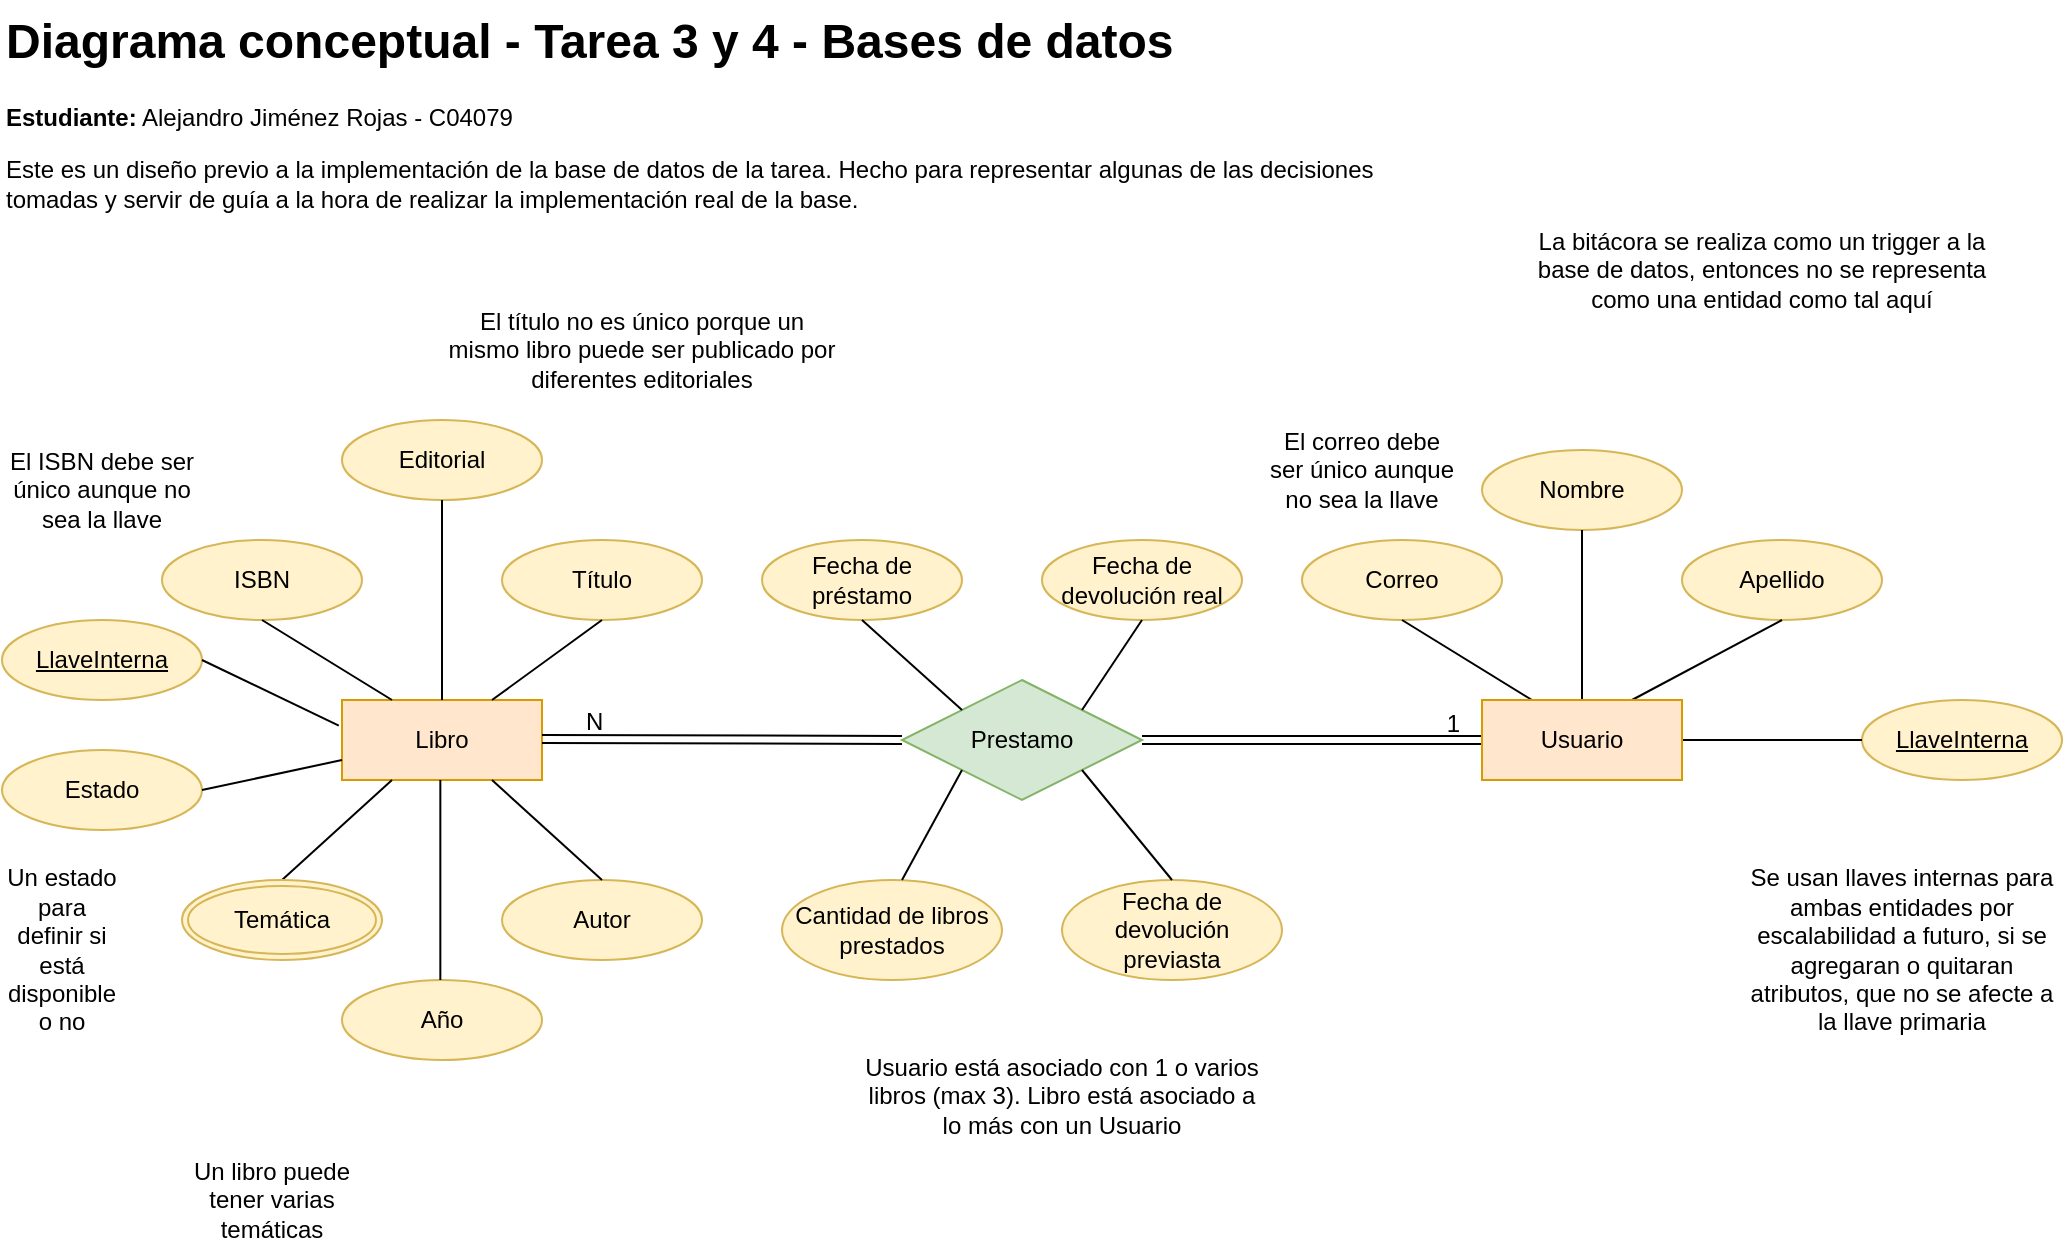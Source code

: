 <mxfile version="27.0.9">
  <diagram name="Page-1" id="y3uzj-wv3QpUt4oF7xZw">
    <mxGraphModel dx="1042" dy="626" grid="1" gridSize="10" guides="1" tooltips="1" connect="1" arrows="1" fold="1" page="1" pageScale="1" pageWidth="1100" pageHeight="850" math="0" shadow="0">
      <root>
        <mxCell id="0" />
        <mxCell id="1" parent="0" />
        <mxCell id="PjssF5-x1hBXrWL6VNME-1" value="ISBN" style="ellipse;whiteSpace=wrap;html=1;align=center;fillColor=#fff2cc;strokeColor=#d6b656;" parent="1" vertex="1">
          <mxGeometry x="100" y="280" width="100" height="40" as="geometry" />
        </mxCell>
        <mxCell id="PjssF5-x1hBXrWL6VNME-2" value="Libro" style="whiteSpace=wrap;html=1;align=center;fillColor=#ffe6cc;strokeColor=#d79b00;" parent="1" vertex="1">
          <mxGeometry x="190" y="360" width="100" height="40" as="geometry" />
        </mxCell>
        <mxCell id="PjssF5-x1hBXrWL6VNME-5" value="&lt;h1 style=&quot;margin-top: 0px;&quot;&gt;Diagrama conceptual - Tarea 3 y 4 - Bases de datos&lt;/h1&gt;&lt;p&gt;&lt;b&gt;Estudiante:&lt;/b&gt; Alejandro Jiménez Rojas - C04079&lt;/p&gt;&lt;p&gt;Este es un diseño previo a la implementación de la base de datos de la tarea. Hecho para representar algunas de las decisiones tomadas y servir de guía a la hora de realizar la implementación real de la base.&lt;/p&gt;" style="text;html=1;whiteSpace=wrap;overflow=hidden;rounded=0;" parent="1" vertex="1">
          <mxGeometry x="20" y="10" width="700" height="140" as="geometry" />
        </mxCell>
        <mxCell id="PjssF5-x1hBXrWL6VNME-6" value="Título" style="ellipse;whiteSpace=wrap;html=1;align=center;fillColor=#fff2cc;strokeColor=#d6b656;" parent="1" vertex="1">
          <mxGeometry x="270" y="280" width="100" height="40" as="geometry" />
        </mxCell>
        <mxCell id="PjssF5-x1hBXrWL6VNME-8" value="Autor" style="ellipse;whiteSpace=wrap;html=1;align=center;fillColor=#fff2cc;strokeColor=#d6b656;" parent="1" vertex="1">
          <mxGeometry x="270" y="450" width="100" height="40" as="geometry" />
        </mxCell>
        <mxCell id="PjssF5-x1hBXrWL6VNME-9" value="LlaveInterna" style="ellipse;whiteSpace=wrap;html=1;align=center;fontStyle=4;fillColor=#fff2cc;strokeColor=#d6b656;" parent="1" vertex="1">
          <mxGeometry x="20" y="320" width="100" height="40" as="geometry" />
        </mxCell>
        <mxCell id="PjssF5-x1hBXrWL6VNME-10" value="Editorial" style="ellipse;whiteSpace=wrap;html=1;align=center;fillColor=#fff2cc;strokeColor=#d6b656;" parent="1" vertex="1">
          <mxGeometry x="190" y="220" width="100" height="40" as="geometry" />
        </mxCell>
        <mxCell id="PjssF5-x1hBXrWL6VNME-12" value="" style="endArrow=none;html=1;rounded=0;exitX=1;exitY=0.5;exitDx=0;exitDy=0;entryX=-0.016;entryY=0.32;entryDx=0;entryDy=0;entryPerimeter=0;" parent="1" source="PjssF5-x1hBXrWL6VNME-9" target="PjssF5-x1hBXrWL6VNME-2" edge="1">
          <mxGeometry relative="1" as="geometry">
            <mxPoint x="160" y="380" as="sourcePoint" />
            <mxPoint x="190" y="380" as="targetPoint" />
          </mxGeometry>
        </mxCell>
        <mxCell id="PjssF5-x1hBXrWL6VNME-13" value="" style="endArrow=none;html=1;rounded=0;exitX=0.5;exitY=0;exitDx=0;exitDy=0;entryX=0.25;entryY=1;entryDx=0;entryDy=0;" parent="1" target="PjssF5-x1hBXrWL6VNME-2" edge="1">
          <mxGeometry relative="1" as="geometry">
            <mxPoint x="160" y="450" as="sourcePoint" />
            <mxPoint x="310" y="420" as="targetPoint" />
          </mxGeometry>
        </mxCell>
        <mxCell id="PjssF5-x1hBXrWL6VNME-14" value="" style="endArrow=none;html=1;rounded=0;entryX=0.25;entryY=0;entryDx=0;entryDy=0;" parent="1" target="PjssF5-x1hBXrWL6VNME-2" edge="1">
          <mxGeometry relative="1" as="geometry">
            <mxPoint x="150" y="320" as="sourcePoint" />
            <mxPoint x="310" y="320" as="targetPoint" />
          </mxGeometry>
        </mxCell>
        <mxCell id="PjssF5-x1hBXrWL6VNME-15" value="" style="endArrow=none;html=1;rounded=0;entryX=0.5;entryY=0;entryDx=0;entryDy=0;" parent="1" target="PjssF5-x1hBXrWL6VNME-2" edge="1">
          <mxGeometry relative="1" as="geometry">
            <mxPoint x="240" y="260" as="sourcePoint" />
            <mxPoint x="400" y="260" as="targetPoint" />
          </mxGeometry>
        </mxCell>
        <mxCell id="PjssF5-x1hBXrWL6VNME-16" value="" style="endArrow=none;html=1;rounded=0;entryX=0.5;entryY=1;entryDx=0;entryDy=0;exitX=0.75;exitY=0;exitDx=0;exitDy=0;" parent="1" source="PjssF5-x1hBXrWL6VNME-2" target="PjssF5-x1hBXrWL6VNME-6" edge="1">
          <mxGeometry relative="1" as="geometry">
            <mxPoint x="220" y="330" as="sourcePoint" />
            <mxPoint x="380" y="330" as="targetPoint" />
          </mxGeometry>
        </mxCell>
        <mxCell id="PjssF5-x1hBXrWL6VNME-17" value="" style="endArrow=none;html=1;rounded=0;entryX=0.5;entryY=0;entryDx=0;entryDy=0;exitX=0.75;exitY=1;exitDx=0;exitDy=0;" parent="1" source="PjssF5-x1hBXrWL6VNME-2" target="PjssF5-x1hBXrWL6VNME-8" edge="1">
          <mxGeometry relative="1" as="geometry">
            <mxPoint x="200" y="410" as="sourcePoint" />
            <mxPoint x="360" y="410" as="targetPoint" />
          </mxGeometry>
        </mxCell>
        <mxCell id="PjssF5-x1hBXrWL6VNME-18" value="LlaveInterna" style="ellipse;whiteSpace=wrap;html=1;align=center;fontStyle=4;fillColor=#fff2cc;strokeColor=#d6b656;" parent="1" vertex="1">
          <mxGeometry x="950" y="360" width="100" height="40" as="geometry" />
        </mxCell>
        <mxCell id="PjssF5-x1hBXrWL6VNME-19" value="Correo" style="ellipse;whiteSpace=wrap;html=1;align=center;fillColor=#fff2cc;strokeColor=#d6b656;" parent="1" vertex="1">
          <mxGeometry x="670" y="280" width="100" height="40" as="geometry" />
        </mxCell>
        <mxCell id="PjssF5-x1hBXrWL6VNME-20" value="Nombre" style="ellipse;whiteSpace=wrap;html=1;align=center;fillColor=#fff2cc;strokeColor=#d6b656;" parent="1" vertex="1">
          <mxGeometry x="760" y="235" width="100" height="40" as="geometry" />
        </mxCell>
        <mxCell id="PjssF5-x1hBXrWL6VNME-21" value="Apellido" style="ellipse;whiteSpace=wrap;html=1;align=center;fillColor=#fff2cc;strokeColor=#d6b656;" parent="1" vertex="1">
          <mxGeometry x="860" y="280" width="100" height="40" as="geometry" />
        </mxCell>
        <mxCell id="PjssF5-x1hBXrWL6VNME-22" value="La bitácora se realiza como un trigger a la base de datos, entonces no se representa como una entidad como tal aquí" style="text;html=1;align=center;verticalAlign=middle;whiteSpace=wrap;rounded=0;" parent="1" vertex="1">
          <mxGeometry x="780" y="110" width="240" height="70" as="geometry" />
        </mxCell>
        <mxCell id="PjssF5-x1hBXrWL6VNME-23" value="" style="endArrow=none;html=1;rounded=0;entryX=0.25;entryY=0;entryDx=0;entryDy=0;exitX=0.5;exitY=1;exitDx=0;exitDy=0;" parent="1" source="PjssF5-x1hBXrWL6VNME-19" target="PjssF5-x1hBXrWL6VNME-3" edge="1">
          <mxGeometry relative="1" as="geometry">
            <mxPoint x="620" y="320" as="sourcePoint" />
            <mxPoint x="780" y="320" as="targetPoint" />
          </mxGeometry>
        </mxCell>
        <mxCell id="PjssF5-x1hBXrWL6VNME-24" value="" style="endArrow=none;html=1;rounded=0;entryX=0.5;entryY=0;entryDx=0;entryDy=0;exitX=0.5;exitY=1;exitDx=0;exitDy=0;" parent="1" source="PjssF5-x1hBXrWL6VNME-20" target="PjssF5-x1hBXrWL6VNME-3" edge="1">
          <mxGeometry relative="1" as="geometry">
            <mxPoint x="710" y="270" as="sourcePoint" />
            <mxPoint x="870" y="270" as="targetPoint" />
          </mxGeometry>
        </mxCell>
        <mxCell id="PjssF5-x1hBXrWL6VNME-25" value="" style="endArrow=none;html=1;rounded=0;entryX=0.5;entryY=1;entryDx=0;entryDy=0;exitX=0.75;exitY=0;exitDx=0;exitDy=0;" parent="1" source="PjssF5-x1hBXrWL6VNME-3" target="PjssF5-x1hBXrWL6VNME-21" edge="1">
          <mxGeometry relative="1" as="geometry">
            <mxPoint x="750" y="360" as="sourcePoint" />
            <mxPoint x="910" y="360" as="targetPoint" />
          </mxGeometry>
        </mxCell>
        <mxCell id="PjssF5-x1hBXrWL6VNME-26" value="" style="endArrow=none;html=1;rounded=0;entryX=0;entryY=0.5;entryDx=0;entryDy=0;" parent="1" source="PjssF5-x1hBXrWL6VNME-3" target="PjssF5-x1hBXrWL6VNME-18" edge="1">
          <mxGeometry relative="1" as="geometry">
            <mxPoint x="780" y="380" as="sourcePoint" />
            <mxPoint x="860" y="380" as="targetPoint" />
          </mxGeometry>
        </mxCell>
        <mxCell id="PjssF5-x1hBXrWL6VNME-27" value="El correo debe ser único aunque no sea la llave" style="text;html=1;align=center;verticalAlign=middle;whiteSpace=wrap;rounded=0;" parent="1" vertex="1">
          <mxGeometry x="650" y="230" width="100" height="30" as="geometry" />
        </mxCell>
        <mxCell id="PjssF5-x1hBXrWL6VNME-28" value="Se usan llaves internas para ambas entidades por escalabilidad a futuro, si se agregaran o quitaran atributos, que no se afecte a la llave primaria" style="text;html=1;align=center;verticalAlign=middle;whiteSpace=wrap;rounded=0;" parent="1" vertex="1">
          <mxGeometry x="890" y="440" width="160" height="90" as="geometry" />
        </mxCell>
        <mxCell id="PjssF5-x1hBXrWL6VNME-29" value="El ISBN debe ser único aunque no sea la llave" style="text;html=1;align=center;verticalAlign=middle;whiteSpace=wrap;rounded=0;" parent="1" vertex="1">
          <mxGeometry x="20" y="240" width="100" height="30" as="geometry" />
        </mxCell>
        <mxCell id="PjssF5-x1hBXrWL6VNME-30" value="Temática" style="ellipse;shape=doubleEllipse;margin=3;whiteSpace=wrap;html=1;align=center;fillColor=#fff2cc;strokeColor=#d6b656;" parent="1" vertex="1">
          <mxGeometry x="110" y="450" width="100" height="40" as="geometry" />
        </mxCell>
        <mxCell id="PjssF5-x1hBXrWL6VNME-31" value="Un libro puede tener varias temáticas" style="text;html=1;align=center;verticalAlign=middle;whiteSpace=wrap;rounded=0;" parent="1" vertex="1">
          <mxGeometry x="100" y="590" width="110" height="40" as="geometry" />
        </mxCell>
        <mxCell id="PjssF5-x1hBXrWL6VNME-32" value="El título no es único porque un mismo libro puede ser publicado por diferentes editoriales" style="text;html=1;align=center;verticalAlign=middle;whiteSpace=wrap;rounded=0;" parent="1" vertex="1">
          <mxGeometry x="240" y="170" width="200" height="30" as="geometry" />
        </mxCell>
        <mxCell id="PjssF5-x1hBXrWL6VNME-33" value="" style="shape=link;html=1;rounded=0;entryX=0;entryY=0.5;entryDx=0;entryDy=0;" parent="1" source="PjssF5-x1hBXrWL6VNME-36" target="PjssF5-x1hBXrWL6VNME-3" edge="1">
          <mxGeometry relative="1" as="geometry">
            <mxPoint x="290" y="379.5" as="sourcePoint" />
            <mxPoint x="450" y="379.5" as="targetPoint" />
          </mxGeometry>
        </mxCell>
        <mxCell id="PjssF5-x1hBXrWL6VNME-35" value="1" style="resizable=0;html=1;whiteSpace=wrap;align=right;verticalAlign=bottom;" parent="PjssF5-x1hBXrWL6VNME-33" connectable="0" vertex="1">
          <mxGeometry x="1" relative="1" as="geometry">
            <mxPoint x="-10" as="offset" />
          </mxGeometry>
        </mxCell>
        <mxCell id="PjssF5-x1hBXrWL6VNME-37" value="Usuario está asociado con 1 o varios libros (max 3). Libro está asociado a lo más con un Usuario" style="text;html=1;align=center;verticalAlign=middle;whiteSpace=wrap;rounded=0;" parent="1" vertex="1">
          <mxGeometry x="450" y="510" width="200" height="95" as="geometry" />
        </mxCell>
        <mxCell id="PjssF5-x1hBXrWL6VNME-38" value="Fecha de préstamo" style="ellipse;whiteSpace=wrap;html=1;align=center;fillColor=#fff2cc;strokeColor=#d6b656;" parent="1" vertex="1">
          <mxGeometry x="400" y="280" width="100" height="40" as="geometry" />
        </mxCell>
        <mxCell id="PjssF5-x1hBXrWL6VNME-39" value="Fecha de devolución previasta" style="ellipse;whiteSpace=wrap;html=1;align=center;fillColor=#fff2cc;strokeColor=#d6b656;" parent="1" vertex="1">
          <mxGeometry x="550" y="450" width="110" height="50" as="geometry" />
        </mxCell>
        <mxCell id="PjssF5-x1hBXrWL6VNME-40" value="Fecha de devolución real" style="ellipse;whiteSpace=wrap;html=1;align=center;fillColor=#fff2cc;strokeColor=#d6b656;" parent="1" vertex="1">
          <mxGeometry x="540" y="280" width="100" height="40" as="geometry" />
        </mxCell>
        <mxCell id="PjssF5-x1hBXrWL6VNME-41" value="Cantidad de libros prestados" style="ellipse;whiteSpace=wrap;html=1;align=center;fillColor=#fff2cc;strokeColor=#d6b656;" parent="1" vertex="1">
          <mxGeometry x="410" y="450" width="110" height="50" as="geometry" />
        </mxCell>
        <mxCell id="PjssF5-x1hBXrWL6VNME-42" value="" style="endArrow=none;html=1;rounded=0;entryX=0;entryY=0.5;entryDx=0;entryDy=0;" parent="1" target="PjssF5-x1hBXrWL6VNME-3" edge="1">
          <mxGeometry relative="1" as="geometry">
            <mxPoint x="780" y="380" as="sourcePoint" />
            <mxPoint x="950" y="380" as="targetPoint" />
          </mxGeometry>
        </mxCell>
        <mxCell id="PjssF5-x1hBXrWL6VNME-3" value="Usuario" style="whiteSpace=wrap;html=1;align=center;fillColor=#ffe6cc;strokeColor=#d79b00;" parent="1" vertex="1">
          <mxGeometry x="760" y="360" width="100" height="40" as="geometry" />
        </mxCell>
        <mxCell id="PjssF5-x1hBXrWL6VNME-43" value="" style="shape=link;html=1;rounded=0;entryX=0;entryY=0.5;entryDx=0;entryDy=0;" parent="1" target="PjssF5-x1hBXrWL6VNME-36" edge="1">
          <mxGeometry relative="1" as="geometry">
            <mxPoint x="290" y="379.5" as="sourcePoint" />
            <mxPoint x="760" y="380" as="targetPoint" />
          </mxGeometry>
        </mxCell>
        <mxCell id="PjssF5-x1hBXrWL6VNME-44" value="N" style="resizable=0;html=1;whiteSpace=wrap;align=left;verticalAlign=bottom;" parent="PjssF5-x1hBXrWL6VNME-43" connectable="0" vertex="1">
          <mxGeometry x="-1" relative="1" as="geometry">
            <mxPoint x="20" as="offset" />
          </mxGeometry>
        </mxCell>
        <mxCell id="PjssF5-x1hBXrWL6VNME-36" value="Prestamo" style="shape=rhombus;perimeter=rhombusPerimeter;whiteSpace=wrap;html=1;align=center;fillColor=#d5e8d4;strokeColor=#82b366;" parent="1" vertex="1">
          <mxGeometry x="470" y="350" width="120" height="60" as="geometry" />
        </mxCell>
        <mxCell id="PjssF5-x1hBXrWL6VNME-46" value="" style="endArrow=none;html=1;rounded=0;entryX=0;entryY=1;entryDx=0;entryDy=0;" parent="1" target="PjssF5-x1hBXrWL6VNME-36" edge="1">
          <mxGeometry relative="1" as="geometry">
            <mxPoint x="470" y="450" as="sourcePoint" />
            <mxPoint x="630" y="450" as="targetPoint" />
          </mxGeometry>
        </mxCell>
        <mxCell id="PjssF5-x1hBXrWL6VNME-47" value="" style="endArrow=none;html=1;rounded=0;exitX=1;exitY=1;exitDx=0;exitDy=0;entryX=0.5;entryY=0;entryDx=0;entryDy=0;" parent="1" source="PjssF5-x1hBXrWL6VNME-36" target="PjssF5-x1hBXrWL6VNME-39" edge="1">
          <mxGeometry relative="1" as="geometry">
            <mxPoint x="570" y="420" as="sourcePoint" />
            <mxPoint x="730" y="420" as="targetPoint" />
          </mxGeometry>
        </mxCell>
        <mxCell id="PjssF5-x1hBXrWL6VNME-48" value="" style="endArrow=none;html=1;rounded=0;exitX=0.5;exitY=1;exitDx=0;exitDy=0;entryX=0;entryY=0;entryDx=0;entryDy=0;" parent="1" source="PjssF5-x1hBXrWL6VNME-38" target="PjssF5-x1hBXrWL6VNME-36" edge="1">
          <mxGeometry relative="1" as="geometry">
            <mxPoint x="460" y="340" as="sourcePoint" />
            <mxPoint x="620" y="340" as="targetPoint" />
          </mxGeometry>
        </mxCell>
        <mxCell id="PjssF5-x1hBXrWL6VNME-49" value="" style="endArrow=none;html=1;rounded=0;exitX=1;exitY=0;exitDx=0;exitDy=0;entryX=0.5;entryY=1;entryDx=0;entryDy=0;" parent="1" source="PjssF5-x1hBXrWL6VNME-36" target="PjssF5-x1hBXrWL6VNME-40" edge="1">
          <mxGeometry relative="1" as="geometry">
            <mxPoint x="560" y="360" as="sourcePoint" />
            <mxPoint x="720" y="360" as="targetPoint" />
          </mxGeometry>
        </mxCell>
        <mxCell id="RScIIF1qToJbIG2Ns0lb-1" value="Año" style="ellipse;whiteSpace=wrap;html=1;align=center;fillColor=#fff2cc;strokeColor=#d6b656;" parent="1" vertex="1">
          <mxGeometry x="190" y="500" width="100" height="40" as="geometry" />
        </mxCell>
        <mxCell id="RScIIF1qToJbIG2Ns0lb-2" value="" style="endArrow=none;html=1;rounded=0;entryX=0.5;entryY=0;entryDx=0;entryDy=0;" parent="1" edge="1">
          <mxGeometry relative="1" as="geometry">
            <mxPoint x="239.17" y="400" as="sourcePoint" />
            <mxPoint x="239.17" y="500" as="targetPoint" />
          </mxGeometry>
        </mxCell>
        <mxCell id="RScIIF1qToJbIG2Ns0lb-3" value="Estado" style="ellipse;whiteSpace=wrap;html=1;align=center;fillColor=#fff2cc;strokeColor=#d6b656;" parent="1" vertex="1">
          <mxGeometry x="20" y="385" width="100" height="40" as="geometry" />
        </mxCell>
        <mxCell id="RScIIF1qToJbIG2Ns0lb-4" value="" style="endArrow=none;html=1;rounded=0;entryX=1;entryY=0.5;entryDx=0;entryDy=0;exitX=0;exitY=0.75;exitDx=0;exitDy=0;" parent="1" source="PjssF5-x1hBXrWL6VNME-2" target="RScIIF1qToJbIG2Ns0lb-3" edge="1">
          <mxGeometry relative="1" as="geometry">
            <mxPoint x="170" y="380" as="sourcePoint" />
            <mxPoint x="170" y="480" as="targetPoint" />
          </mxGeometry>
        </mxCell>
        <mxCell id="RScIIF1qToJbIG2Ns0lb-5" value="Un estado para definir si está disponible o no" style="text;html=1;align=center;verticalAlign=middle;whiteSpace=wrap;rounded=0;" parent="1" vertex="1">
          <mxGeometry x="20" y="470" width="60" height="30" as="geometry" />
        </mxCell>
      </root>
    </mxGraphModel>
  </diagram>
</mxfile>
